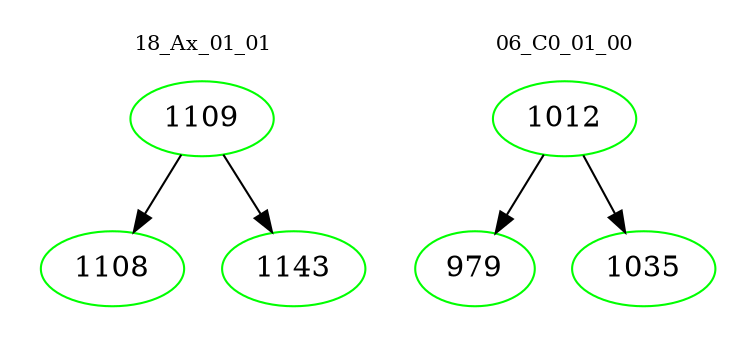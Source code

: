 digraph{
subgraph cluster_0 {
color = white
label = "18_Ax_01_01";
fontsize=10;
T0_1109 [label="1109", color="green"]
T0_1109 -> T0_1108 [color="black"]
T0_1108 [label="1108", color="green"]
T0_1109 -> T0_1143 [color="black"]
T0_1143 [label="1143", color="green"]
}
subgraph cluster_1 {
color = white
label = "06_C0_01_00";
fontsize=10;
T1_1012 [label="1012", color="green"]
T1_1012 -> T1_979 [color="black"]
T1_979 [label="979", color="green"]
T1_1012 -> T1_1035 [color="black"]
T1_1035 [label="1035", color="green"]
}
}
